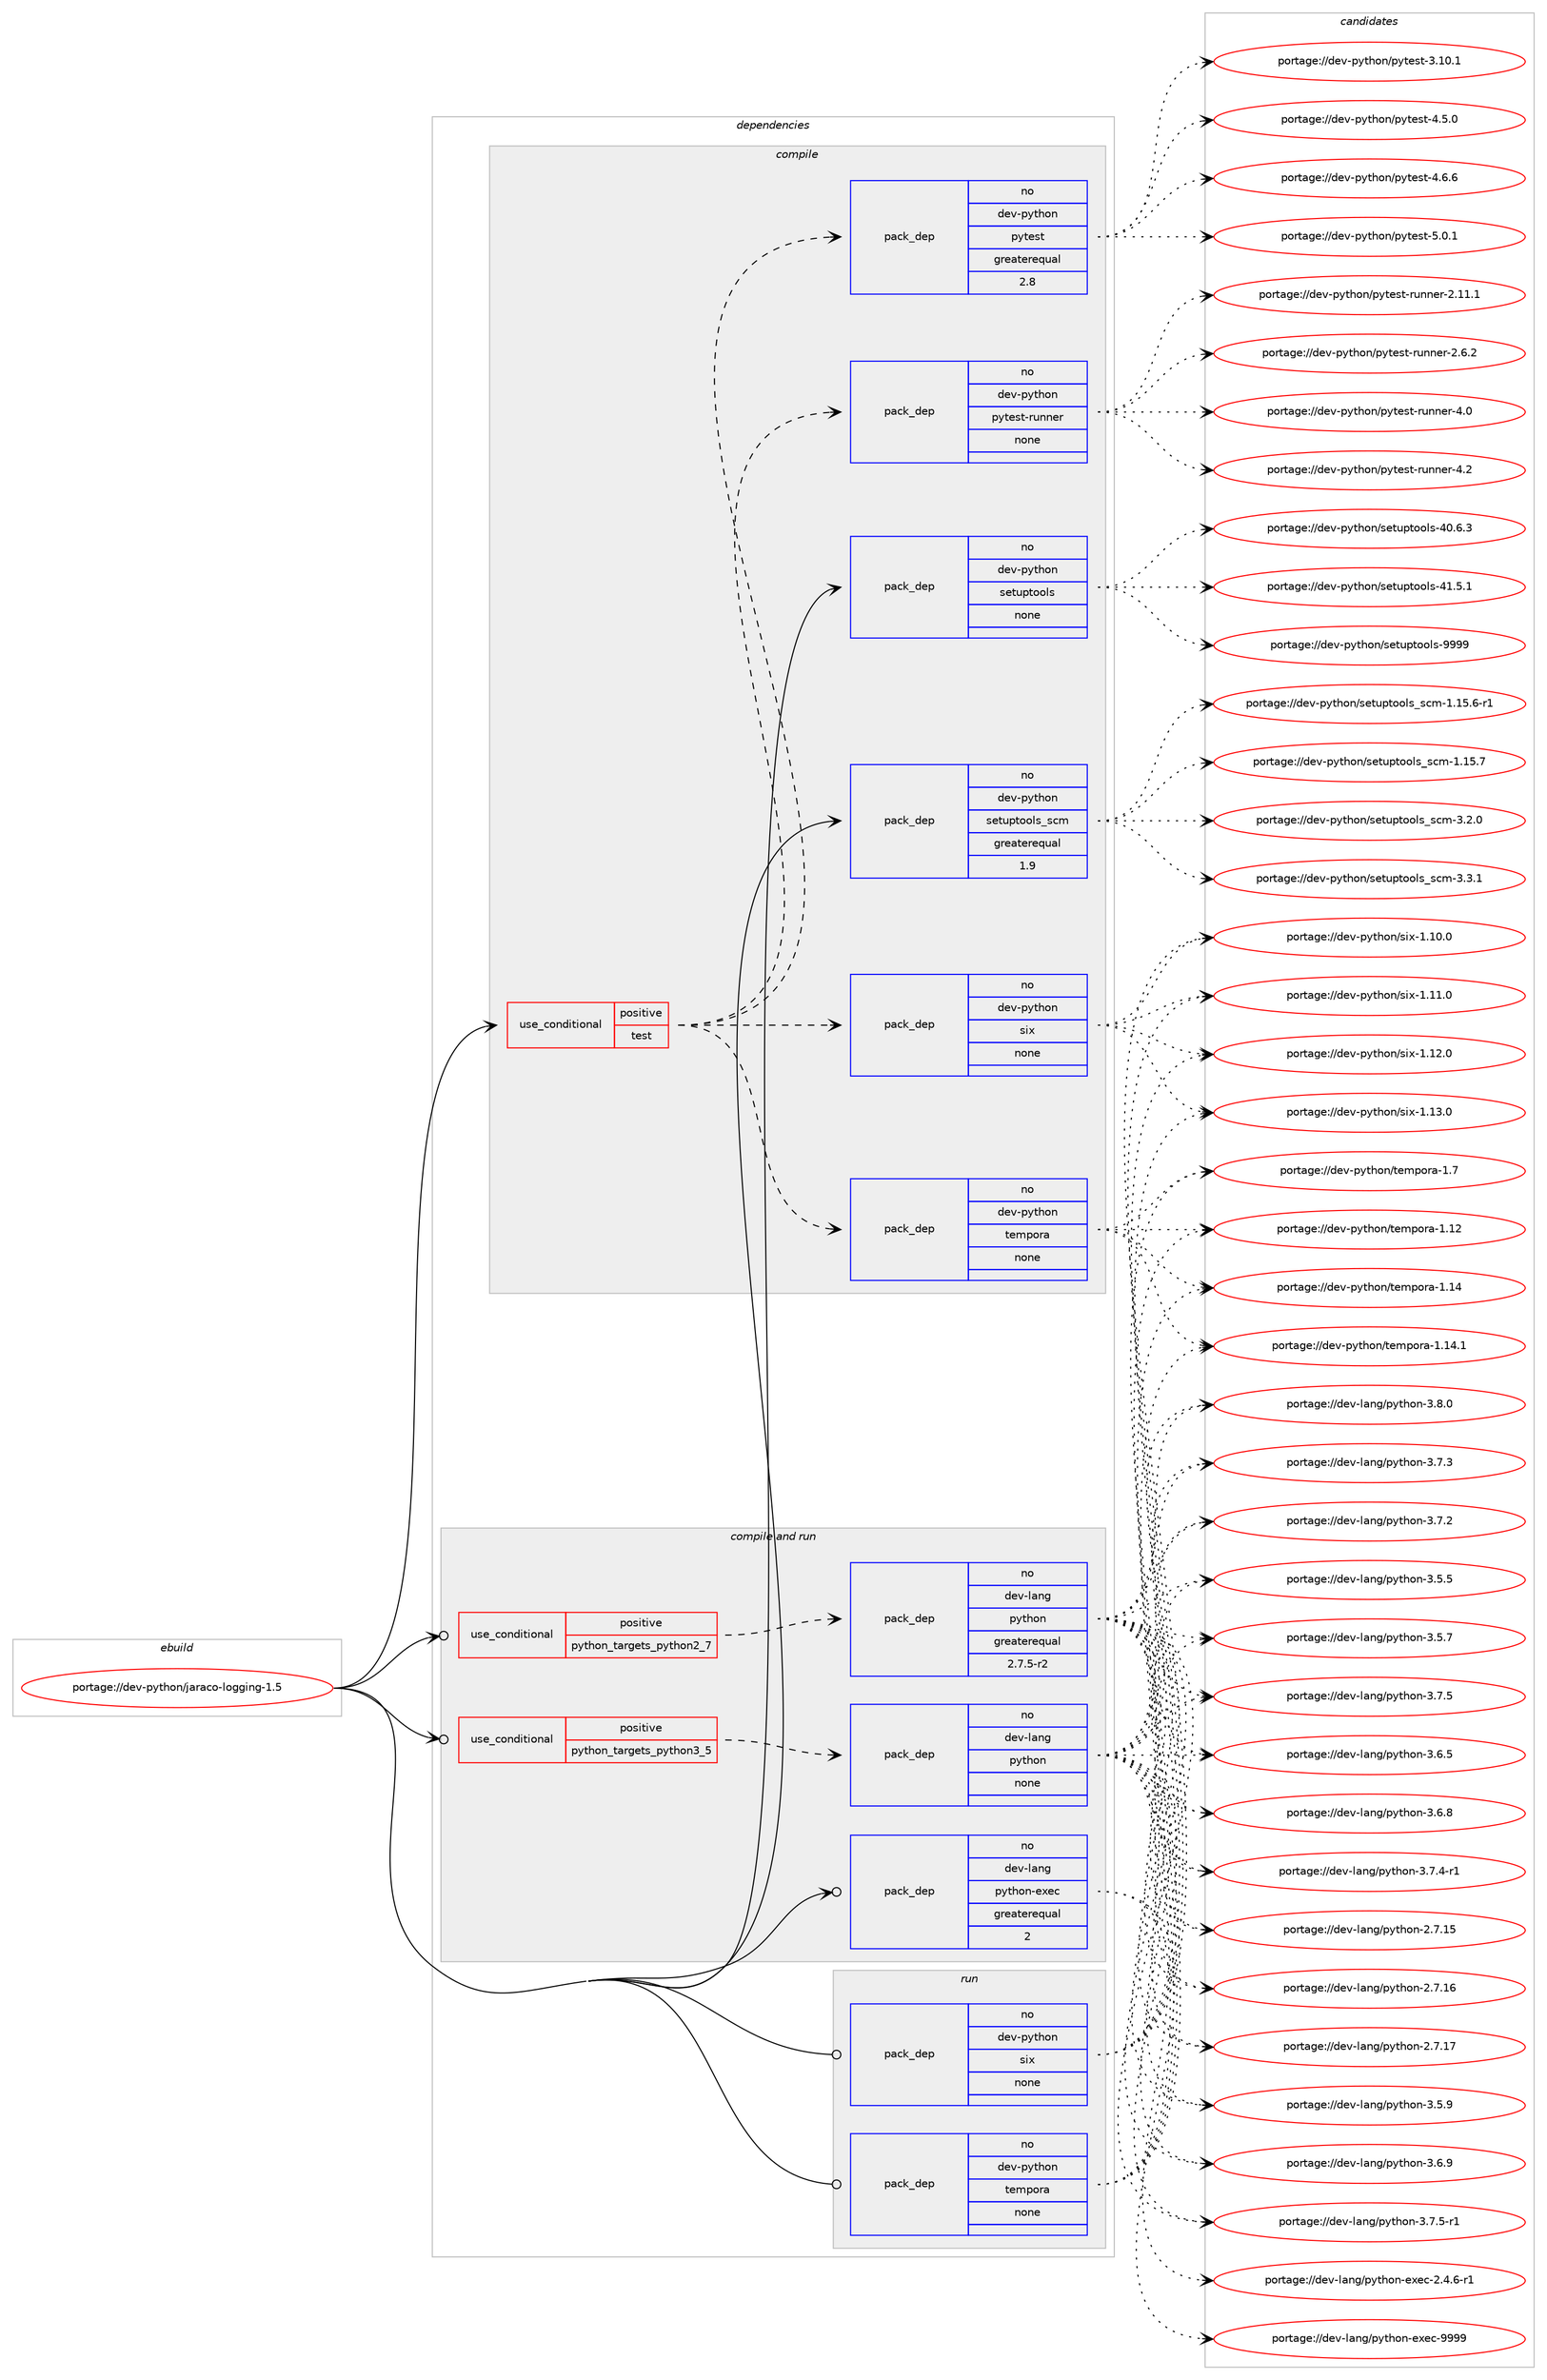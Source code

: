 digraph prolog {

# *************
# Graph options
# *************

newrank=true;
concentrate=true;
compound=true;
graph [rankdir=LR,fontname=Helvetica,fontsize=10,ranksep=1.5];#, ranksep=2.5, nodesep=0.2];
edge  [arrowhead=vee];
node  [fontname=Helvetica,fontsize=10];

# **********
# The ebuild
# **********

subgraph cluster_leftcol {
color=gray;
rank=same;
label=<<i>ebuild</i>>;
id [label="portage://dev-python/jaraco-logging-1.5", color=red, width=4, href="../dev-python/jaraco-logging-1.5.svg"];
}

# ****************
# The dependencies
# ****************

subgraph cluster_midcol {
color=gray;
label=<<i>dependencies</i>>;
subgraph cluster_compile {
fillcolor="#eeeeee";
style=filled;
label=<<i>compile</i>>;
subgraph cond30477 {
dependency145445 [label=<<TABLE BORDER="0" CELLBORDER="1" CELLSPACING="0" CELLPADDING="4"><TR><TD ROWSPAN="3" CELLPADDING="10">use_conditional</TD></TR><TR><TD>positive</TD></TR><TR><TD>test</TD></TR></TABLE>>, shape=none, color=red];
subgraph pack111646 {
dependency145446 [label=<<TABLE BORDER="0" CELLBORDER="1" CELLSPACING="0" CELLPADDING="4" WIDTH="220"><TR><TD ROWSPAN="6" CELLPADDING="30">pack_dep</TD></TR><TR><TD WIDTH="110">no</TD></TR><TR><TD>dev-python</TD></TR><TR><TD>six</TD></TR><TR><TD>none</TD></TR><TR><TD></TD></TR></TABLE>>, shape=none, color=blue];
}
dependency145445:e -> dependency145446:w [weight=20,style="dashed",arrowhead="vee"];
subgraph pack111647 {
dependency145447 [label=<<TABLE BORDER="0" CELLBORDER="1" CELLSPACING="0" CELLPADDING="4" WIDTH="220"><TR><TD ROWSPAN="6" CELLPADDING="30">pack_dep</TD></TR><TR><TD WIDTH="110">no</TD></TR><TR><TD>dev-python</TD></TR><TR><TD>tempora</TD></TR><TR><TD>none</TD></TR><TR><TD></TD></TR></TABLE>>, shape=none, color=blue];
}
dependency145445:e -> dependency145447:w [weight=20,style="dashed",arrowhead="vee"];
subgraph pack111648 {
dependency145448 [label=<<TABLE BORDER="0" CELLBORDER="1" CELLSPACING="0" CELLPADDING="4" WIDTH="220"><TR><TD ROWSPAN="6" CELLPADDING="30">pack_dep</TD></TR><TR><TD WIDTH="110">no</TD></TR><TR><TD>dev-python</TD></TR><TR><TD>pytest</TD></TR><TR><TD>greaterequal</TD></TR><TR><TD>2.8</TD></TR></TABLE>>, shape=none, color=blue];
}
dependency145445:e -> dependency145448:w [weight=20,style="dashed",arrowhead="vee"];
subgraph pack111649 {
dependency145449 [label=<<TABLE BORDER="0" CELLBORDER="1" CELLSPACING="0" CELLPADDING="4" WIDTH="220"><TR><TD ROWSPAN="6" CELLPADDING="30">pack_dep</TD></TR><TR><TD WIDTH="110">no</TD></TR><TR><TD>dev-python</TD></TR><TR><TD>pytest-runner</TD></TR><TR><TD>none</TD></TR><TR><TD></TD></TR></TABLE>>, shape=none, color=blue];
}
dependency145445:e -> dependency145449:w [weight=20,style="dashed",arrowhead="vee"];
}
id:e -> dependency145445:w [weight=20,style="solid",arrowhead="vee"];
subgraph pack111650 {
dependency145450 [label=<<TABLE BORDER="0" CELLBORDER="1" CELLSPACING="0" CELLPADDING="4" WIDTH="220"><TR><TD ROWSPAN="6" CELLPADDING="30">pack_dep</TD></TR><TR><TD WIDTH="110">no</TD></TR><TR><TD>dev-python</TD></TR><TR><TD>setuptools</TD></TR><TR><TD>none</TD></TR><TR><TD></TD></TR></TABLE>>, shape=none, color=blue];
}
id:e -> dependency145450:w [weight=20,style="solid",arrowhead="vee"];
subgraph pack111651 {
dependency145451 [label=<<TABLE BORDER="0" CELLBORDER="1" CELLSPACING="0" CELLPADDING="4" WIDTH="220"><TR><TD ROWSPAN="6" CELLPADDING="30">pack_dep</TD></TR><TR><TD WIDTH="110">no</TD></TR><TR><TD>dev-python</TD></TR><TR><TD>setuptools_scm</TD></TR><TR><TD>greaterequal</TD></TR><TR><TD>1.9</TD></TR></TABLE>>, shape=none, color=blue];
}
id:e -> dependency145451:w [weight=20,style="solid",arrowhead="vee"];
}
subgraph cluster_compileandrun {
fillcolor="#eeeeee";
style=filled;
label=<<i>compile and run</i>>;
subgraph cond30478 {
dependency145452 [label=<<TABLE BORDER="0" CELLBORDER="1" CELLSPACING="0" CELLPADDING="4"><TR><TD ROWSPAN="3" CELLPADDING="10">use_conditional</TD></TR><TR><TD>positive</TD></TR><TR><TD>python_targets_python2_7</TD></TR></TABLE>>, shape=none, color=red];
subgraph pack111652 {
dependency145453 [label=<<TABLE BORDER="0" CELLBORDER="1" CELLSPACING="0" CELLPADDING="4" WIDTH="220"><TR><TD ROWSPAN="6" CELLPADDING="30">pack_dep</TD></TR><TR><TD WIDTH="110">no</TD></TR><TR><TD>dev-lang</TD></TR><TR><TD>python</TD></TR><TR><TD>greaterequal</TD></TR><TR><TD>2.7.5-r2</TD></TR></TABLE>>, shape=none, color=blue];
}
dependency145452:e -> dependency145453:w [weight=20,style="dashed",arrowhead="vee"];
}
id:e -> dependency145452:w [weight=20,style="solid",arrowhead="odotvee"];
subgraph cond30479 {
dependency145454 [label=<<TABLE BORDER="0" CELLBORDER="1" CELLSPACING="0" CELLPADDING="4"><TR><TD ROWSPAN="3" CELLPADDING="10">use_conditional</TD></TR><TR><TD>positive</TD></TR><TR><TD>python_targets_python3_5</TD></TR></TABLE>>, shape=none, color=red];
subgraph pack111653 {
dependency145455 [label=<<TABLE BORDER="0" CELLBORDER="1" CELLSPACING="0" CELLPADDING="4" WIDTH="220"><TR><TD ROWSPAN="6" CELLPADDING="30">pack_dep</TD></TR><TR><TD WIDTH="110">no</TD></TR><TR><TD>dev-lang</TD></TR><TR><TD>python</TD></TR><TR><TD>none</TD></TR><TR><TD></TD></TR></TABLE>>, shape=none, color=blue];
}
dependency145454:e -> dependency145455:w [weight=20,style="dashed",arrowhead="vee"];
}
id:e -> dependency145454:w [weight=20,style="solid",arrowhead="odotvee"];
subgraph pack111654 {
dependency145456 [label=<<TABLE BORDER="0" CELLBORDER="1" CELLSPACING="0" CELLPADDING="4" WIDTH="220"><TR><TD ROWSPAN="6" CELLPADDING="30">pack_dep</TD></TR><TR><TD WIDTH="110">no</TD></TR><TR><TD>dev-lang</TD></TR><TR><TD>python-exec</TD></TR><TR><TD>greaterequal</TD></TR><TR><TD>2</TD></TR></TABLE>>, shape=none, color=blue];
}
id:e -> dependency145456:w [weight=20,style="solid",arrowhead="odotvee"];
}
subgraph cluster_run {
fillcolor="#eeeeee";
style=filled;
label=<<i>run</i>>;
subgraph pack111655 {
dependency145457 [label=<<TABLE BORDER="0" CELLBORDER="1" CELLSPACING="0" CELLPADDING="4" WIDTH="220"><TR><TD ROWSPAN="6" CELLPADDING="30">pack_dep</TD></TR><TR><TD WIDTH="110">no</TD></TR><TR><TD>dev-python</TD></TR><TR><TD>six</TD></TR><TR><TD>none</TD></TR><TR><TD></TD></TR></TABLE>>, shape=none, color=blue];
}
id:e -> dependency145457:w [weight=20,style="solid",arrowhead="odot"];
subgraph pack111656 {
dependency145458 [label=<<TABLE BORDER="0" CELLBORDER="1" CELLSPACING="0" CELLPADDING="4" WIDTH="220"><TR><TD ROWSPAN="6" CELLPADDING="30">pack_dep</TD></TR><TR><TD WIDTH="110">no</TD></TR><TR><TD>dev-python</TD></TR><TR><TD>tempora</TD></TR><TR><TD>none</TD></TR><TR><TD></TD></TR></TABLE>>, shape=none, color=blue];
}
id:e -> dependency145458:w [weight=20,style="solid",arrowhead="odot"];
}
}

# **************
# The candidates
# **************

subgraph cluster_choices {
rank=same;
color=gray;
label=<<i>candidates</i>>;

subgraph choice111646 {
color=black;
nodesep=1;
choiceportage100101118451121211161041111104711510512045494649484648 [label="portage://dev-python/six-1.10.0", color=red, width=4,href="../dev-python/six-1.10.0.svg"];
choiceportage100101118451121211161041111104711510512045494649494648 [label="portage://dev-python/six-1.11.0", color=red, width=4,href="../dev-python/six-1.11.0.svg"];
choiceportage100101118451121211161041111104711510512045494649504648 [label="portage://dev-python/six-1.12.0", color=red, width=4,href="../dev-python/six-1.12.0.svg"];
choiceportage100101118451121211161041111104711510512045494649514648 [label="portage://dev-python/six-1.13.0", color=red, width=4,href="../dev-python/six-1.13.0.svg"];
dependency145446:e -> choiceportage100101118451121211161041111104711510512045494649484648:w [style=dotted,weight="100"];
dependency145446:e -> choiceportage100101118451121211161041111104711510512045494649494648:w [style=dotted,weight="100"];
dependency145446:e -> choiceportage100101118451121211161041111104711510512045494649504648:w [style=dotted,weight="100"];
dependency145446:e -> choiceportage100101118451121211161041111104711510512045494649514648:w [style=dotted,weight="100"];
}
subgraph choice111647 {
color=black;
nodesep=1;
choiceportage1001011184511212111610411111047116101109112111114974549464950 [label="portage://dev-python/tempora-1.12", color=red, width=4,href="../dev-python/tempora-1.12.svg"];
choiceportage1001011184511212111610411111047116101109112111114974549464952 [label="portage://dev-python/tempora-1.14", color=red, width=4,href="../dev-python/tempora-1.14.svg"];
choiceportage10010111845112121116104111110471161011091121111149745494649524649 [label="portage://dev-python/tempora-1.14.1", color=red, width=4,href="../dev-python/tempora-1.14.1.svg"];
choiceportage10010111845112121116104111110471161011091121111149745494655 [label="portage://dev-python/tempora-1.7", color=red, width=4,href="../dev-python/tempora-1.7.svg"];
dependency145447:e -> choiceportage1001011184511212111610411111047116101109112111114974549464950:w [style=dotted,weight="100"];
dependency145447:e -> choiceportage1001011184511212111610411111047116101109112111114974549464952:w [style=dotted,weight="100"];
dependency145447:e -> choiceportage10010111845112121116104111110471161011091121111149745494649524649:w [style=dotted,weight="100"];
dependency145447:e -> choiceportage10010111845112121116104111110471161011091121111149745494655:w [style=dotted,weight="100"];
}
subgraph choice111648 {
color=black;
nodesep=1;
choiceportage100101118451121211161041111104711212111610111511645514649484649 [label="portage://dev-python/pytest-3.10.1", color=red, width=4,href="../dev-python/pytest-3.10.1.svg"];
choiceportage1001011184511212111610411111047112121116101115116455246534648 [label="portage://dev-python/pytest-4.5.0", color=red, width=4,href="../dev-python/pytest-4.5.0.svg"];
choiceportage1001011184511212111610411111047112121116101115116455246544654 [label="portage://dev-python/pytest-4.6.6", color=red, width=4,href="../dev-python/pytest-4.6.6.svg"];
choiceportage1001011184511212111610411111047112121116101115116455346484649 [label="portage://dev-python/pytest-5.0.1", color=red, width=4,href="../dev-python/pytest-5.0.1.svg"];
dependency145448:e -> choiceportage100101118451121211161041111104711212111610111511645514649484649:w [style=dotted,weight="100"];
dependency145448:e -> choiceportage1001011184511212111610411111047112121116101115116455246534648:w [style=dotted,weight="100"];
dependency145448:e -> choiceportage1001011184511212111610411111047112121116101115116455246544654:w [style=dotted,weight="100"];
dependency145448:e -> choiceportage1001011184511212111610411111047112121116101115116455346484649:w [style=dotted,weight="100"];
}
subgraph choice111649 {
color=black;
nodesep=1;
choiceportage10010111845112121116104111110471121211161011151164511411711011010111445504649494649 [label="portage://dev-python/pytest-runner-2.11.1", color=red, width=4,href="../dev-python/pytest-runner-2.11.1.svg"];
choiceportage100101118451121211161041111104711212111610111511645114117110110101114455046544650 [label="portage://dev-python/pytest-runner-2.6.2", color=red, width=4,href="../dev-python/pytest-runner-2.6.2.svg"];
choiceportage10010111845112121116104111110471121211161011151164511411711011010111445524648 [label="portage://dev-python/pytest-runner-4.0", color=red, width=4,href="../dev-python/pytest-runner-4.0.svg"];
choiceportage10010111845112121116104111110471121211161011151164511411711011010111445524650 [label="portage://dev-python/pytest-runner-4.2", color=red, width=4,href="../dev-python/pytest-runner-4.2.svg"];
dependency145449:e -> choiceportage10010111845112121116104111110471121211161011151164511411711011010111445504649494649:w [style=dotted,weight="100"];
dependency145449:e -> choiceportage100101118451121211161041111104711212111610111511645114117110110101114455046544650:w [style=dotted,weight="100"];
dependency145449:e -> choiceportage10010111845112121116104111110471121211161011151164511411711011010111445524648:w [style=dotted,weight="100"];
dependency145449:e -> choiceportage10010111845112121116104111110471121211161011151164511411711011010111445524650:w [style=dotted,weight="100"];
}
subgraph choice111650 {
color=black;
nodesep=1;
choiceportage100101118451121211161041111104711510111611711211611111110811545524846544651 [label="portage://dev-python/setuptools-40.6.3", color=red, width=4,href="../dev-python/setuptools-40.6.3.svg"];
choiceportage100101118451121211161041111104711510111611711211611111110811545524946534649 [label="portage://dev-python/setuptools-41.5.1", color=red, width=4,href="../dev-python/setuptools-41.5.1.svg"];
choiceportage10010111845112121116104111110471151011161171121161111111081154557575757 [label="portage://dev-python/setuptools-9999", color=red, width=4,href="../dev-python/setuptools-9999.svg"];
dependency145450:e -> choiceportage100101118451121211161041111104711510111611711211611111110811545524846544651:w [style=dotted,weight="100"];
dependency145450:e -> choiceportage100101118451121211161041111104711510111611711211611111110811545524946534649:w [style=dotted,weight="100"];
dependency145450:e -> choiceportage10010111845112121116104111110471151011161171121161111111081154557575757:w [style=dotted,weight="100"];
}
subgraph choice111651 {
color=black;
nodesep=1;
choiceportage10010111845112121116104111110471151011161171121161111111081159511599109454946495346544511449 [label="portage://dev-python/setuptools_scm-1.15.6-r1", color=red, width=4,href="../dev-python/setuptools_scm-1.15.6-r1.svg"];
choiceportage1001011184511212111610411111047115101116117112116111111108115951159910945494649534655 [label="portage://dev-python/setuptools_scm-1.15.7", color=red, width=4,href="../dev-python/setuptools_scm-1.15.7.svg"];
choiceportage10010111845112121116104111110471151011161171121161111111081159511599109455146504648 [label="portage://dev-python/setuptools_scm-3.2.0", color=red, width=4,href="../dev-python/setuptools_scm-3.2.0.svg"];
choiceportage10010111845112121116104111110471151011161171121161111111081159511599109455146514649 [label="portage://dev-python/setuptools_scm-3.3.1", color=red, width=4,href="../dev-python/setuptools_scm-3.3.1.svg"];
dependency145451:e -> choiceportage10010111845112121116104111110471151011161171121161111111081159511599109454946495346544511449:w [style=dotted,weight="100"];
dependency145451:e -> choiceportage1001011184511212111610411111047115101116117112116111111108115951159910945494649534655:w [style=dotted,weight="100"];
dependency145451:e -> choiceportage10010111845112121116104111110471151011161171121161111111081159511599109455146504648:w [style=dotted,weight="100"];
dependency145451:e -> choiceportage10010111845112121116104111110471151011161171121161111111081159511599109455146514649:w [style=dotted,weight="100"];
}
subgraph choice111652 {
color=black;
nodesep=1;
choiceportage10010111845108971101034711212111610411111045504655464953 [label="portage://dev-lang/python-2.7.15", color=red, width=4,href="../dev-lang/python-2.7.15.svg"];
choiceportage10010111845108971101034711212111610411111045504655464954 [label="portage://dev-lang/python-2.7.16", color=red, width=4,href="../dev-lang/python-2.7.16.svg"];
choiceportage10010111845108971101034711212111610411111045504655464955 [label="portage://dev-lang/python-2.7.17", color=red, width=4,href="../dev-lang/python-2.7.17.svg"];
choiceportage100101118451089711010347112121116104111110455146534653 [label="portage://dev-lang/python-3.5.5", color=red, width=4,href="../dev-lang/python-3.5.5.svg"];
choiceportage100101118451089711010347112121116104111110455146534655 [label="portage://dev-lang/python-3.5.7", color=red, width=4,href="../dev-lang/python-3.5.7.svg"];
choiceportage100101118451089711010347112121116104111110455146534657 [label="portage://dev-lang/python-3.5.9", color=red, width=4,href="../dev-lang/python-3.5.9.svg"];
choiceportage100101118451089711010347112121116104111110455146544653 [label="portage://dev-lang/python-3.6.5", color=red, width=4,href="../dev-lang/python-3.6.5.svg"];
choiceportage100101118451089711010347112121116104111110455146544656 [label="portage://dev-lang/python-3.6.8", color=red, width=4,href="../dev-lang/python-3.6.8.svg"];
choiceportage100101118451089711010347112121116104111110455146544657 [label="portage://dev-lang/python-3.6.9", color=red, width=4,href="../dev-lang/python-3.6.9.svg"];
choiceportage100101118451089711010347112121116104111110455146554650 [label="portage://dev-lang/python-3.7.2", color=red, width=4,href="../dev-lang/python-3.7.2.svg"];
choiceportage100101118451089711010347112121116104111110455146554651 [label="portage://dev-lang/python-3.7.3", color=red, width=4,href="../dev-lang/python-3.7.3.svg"];
choiceportage1001011184510897110103471121211161041111104551465546524511449 [label="portage://dev-lang/python-3.7.4-r1", color=red, width=4,href="../dev-lang/python-3.7.4-r1.svg"];
choiceportage100101118451089711010347112121116104111110455146554653 [label="portage://dev-lang/python-3.7.5", color=red, width=4,href="../dev-lang/python-3.7.5.svg"];
choiceportage1001011184510897110103471121211161041111104551465546534511449 [label="portage://dev-lang/python-3.7.5-r1", color=red, width=4,href="../dev-lang/python-3.7.5-r1.svg"];
choiceportage100101118451089711010347112121116104111110455146564648 [label="portage://dev-lang/python-3.8.0", color=red, width=4,href="../dev-lang/python-3.8.0.svg"];
dependency145453:e -> choiceportage10010111845108971101034711212111610411111045504655464953:w [style=dotted,weight="100"];
dependency145453:e -> choiceportage10010111845108971101034711212111610411111045504655464954:w [style=dotted,weight="100"];
dependency145453:e -> choiceportage10010111845108971101034711212111610411111045504655464955:w [style=dotted,weight="100"];
dependency145453:e -> choiceportage100101118451089711010347112121116104111110455146534653:w [style=dotted,weight="100"];
dependency145453:e -> choiceportage100101118451089711010347112121116104111110455146534655:w [style=dotted,weight="100"];
dependency145453:e -> choiceportage100101118451089711010347112121116104111110455146534657:w [style=dotted,weight="100"];
dependency145453:e -> choiceportage100101118451089711010347112121116104111110455146544653:w [style=dotted,weight="100"];
dependency145453:e -> choiceportage100101118451089711010347112121116104111110455146544656:w [style=dotted,weight="100"];
dependency145453:e -> choiceportage100101118451089711010347112121116104111110455146544657:w [style=dotted,weight="100"];
dependency145453:e -> choiceportage100101118451089711010347112121116104111110455146554650:w [style=dotted,weight="100"];
dependency145453:e -> choiceportage100101118451089711010347112121116104111110455146554651:w [style=dotted,weight="100"];
dependency145453:e -> choiceportage1001011184510897110103471121211161041111104551465546524511449:w [style=dotted,weight="100"];
dependency145453:e -> choiceportage100101118451089711010347112121116104111110455146554653:w [style=dotted,weight="100"];
dependency145453:e -> choiceportage1001011184510897110103471121211161041111104551465546534511449:w [style=dotted,weight="100"];
dependency145453:e -> choiceportage100101118451089711010347112121116104111110455146564648:w [style=dotted,weight="100"];
}
subgraph choice111653 {
color=black;
nodesep=1;
choiceportage10010111845108971101034711212111610411111045504655464953 [label="portage://dev-lang/python-2.7.15", color=red, width=4,href="../dev-lang/python-2.7.15.svg"];
choiceportage10010111845108971101034711212111610411111045504655464954 [label="portage://dev-lang/python-2.7.16", color=red, width=4,href="../dev-lang/python-2.7.16.svg"];
choiceportage10010111845108971101034711212111610411111045504655464955 [label="portage://dev-lang/python-2.7.17", color=red, width=4,href="../dev-lang/python-2.7.17.svg"];
choiceportage100101118451089711010347112121116104111110455146534653 [label="portage://dev-lang/python-3.5.5", color=red, width=4,href="../dev-lang/python-3.5.5.svg"];
choiceportage100101118451089711010347112121116104111110455146534655 [label="portage://dev-lang/python-3.5.7", color=red, width=4,href="../dev-lang/python-3.5.7.svg"];
choiceportage100101118451089711010347112121116104111110455146534657 [label="portage://dev-lang/python-3.5.9", color=red, width=4,href="../dev-lang/python-3.5.9.svg"];
choiceportage100101118451089711010347112121116104111110455146544653 [label="portage://dev-lang/python-3.6.5", color=red, width=4,href="../dev-lang/python-3.6.5.svg"];
choiceportage100101118451089711010347112121116104111110455146544656 [label="portage://dev-lang/python-3.6.8", color=red, width=4,href="../dev-lang/python-3.6.8.svg"];
choiceportage100101118451089711010347112121116104111110455146544657 [label="portage://dev-lang/python-3.6.9", color=red, width=4,href="../dev-lang/python-3.6.9.svg"];
choiceportage100101118451089711010347112121116104111110455146554650 [label="portage://dev-lang/python-3.7.2", color=red, width=4,href="../dev-lang/python-3.7.2.svg"];
choiceportage100101118451089711010347112121116104111110455146554651 [label="portage://dev-lang/python-3.7.3", color=red, width=4,href="../dev-lang/python-3.7.3.svg"];
choiceportage1001011184510897110103471121211161041111104551465546524511449 [label="portage://dev-lang/python-3.7.4-r1", color=red, width=4,href="../dev-lang/python-3.7.4-r1.svg"];
choiceportage100101118451089711010347112121116104111110455146554653 [label="portage://dev-lang/python-3.7.5", color=red, width=4,href="../dev-lang/python-3.7.5.svg"];
choiceportage1001011184510897110103471121211161041111104551465546534511449 [label="portage://dev-lang/python-3.7.5-r1", color=red, width=4,href="../dev-lang/python-3.7.5-r1.svg"];
choiceportage100101118451089711010347112121116104111110455146564648 [label="portage://dev-lang/python-3.8.0", color=red, width=4,href="../dev-lang/python-3.8.0.svg"];
dependency145455:e -> choiceportage10010111845108971101034711212111610411111045504655464953:w [style=dotted,weight="100"];
dependency145455:e -> choiceportage10010111845108971101034711212111610411111045504655464954:w [style=dotted,weight="100"];
dependency145455:e -> choiceportage10010111845108971101034711212111610411111045504655464955:w [style=dotted,weight="100"];
dependency145455:e -> choiceportage100101118451089711010347112121116104111110455146534653:w [style=dotted,weight="100"];
dependency145455:e -> choiceportage100101118451089711010347112121116104111110455146534655:w [style=dotted,weight="100"];
dependency145455:e -> choiceportage100101118451089711010347112121116104111110455146534657:w [style=dotted,weight="100"];
dependency145455:e -> choiceportage100101118451089711010347112121116104111110455146544653:w [style=dotted,weight="100"];
dependency145455:e -> choiceportage100101118451089711010347112121116104111110455146544656:w [style=dotted,weight="100"];
dependency145455:e -> choiceportage100101118451089711010347112121116104111110455146544657:w [style=dotted,weight="100"];
dependency145455:e -> choiceportage100101118451089711010347112121116104111110455146554650:w [style=dotted,weight="100"];
dependency145455:e -> choiceportage100101118451089711010347112121116104111110455146554651:w [style=dotted,weight="100"];
dependency145455:e -> choiceportage1001011184510897110103471121211161041111104551465546524511449:w [style=dotted,weight="100"];
dependency145455:e -> choiceportage100101118451089711010347112121116104111110455146554653:w [style=dotted,weight="100"];
dependency145455:e -> choiceportage1001011184510897110103471121211161041111104551465546534511449:w [style=dotted,weight="100"];
dependency145455:e -> choiceportage100101118451089711010347112121116104111110455146564648:w [style=dotted,weight="100"];
}
subgraph choice111654 {
color=black;
nodesep=1;
choiceportage10010111845108971101034711212111610411111045101120101994550465246544511449 [label="portage://dev-lang/python-exec-2.4.6-r1", color=red, width=4,href="../dev-lang/python-exec-2.4.6-r1.svg"];
choiceportage10010111845108971101034711212111610411111045101120101994557575757 [label="portage://dev-lang/python-exec-9999", color=red, width=4,href="../dev-lang/python-exec-9999.svg"];
dependency145456:e -> choiceportage10010111845108971101034711212111610411111045101120101994550465246544511449:w [style=dotted,weight="100"];
dependency145456:e -> choiceportage10010111845108971101034711212111610411111045101120101994557575757:w [style=dotted,weight="100"];
}
subgraph choice111655 {
color=black;
nodesep=1;
choiceportage100101118451121211161041111104711510512045494649484648 [label="portage://dev-python/six-1.10.0", color=red, width=4,href="../dev-python/six-1.10.0.svg"];
choiceportage100101118451121211161041111104711510512045494649494648 [label="portage://dev-python/six-1.11.0", color=red, width=4,href="../dev-python/six-1.11.0.svg"];
choiceportage100101118451121211161041111104711510512045494649504648 [label="portage://dev-python/six-1.12.0", color=red, width=4,href="../dev-python/six-1.12.0.svg"];
choiceportage100101118451121211161041111104711510512045494649514648 [label="portage://dev-python/six-1.13.0", color=red, width=4,href="../dev-python/six-1.13.0.svg"];
dependency145457:e -> choiceportage100101118451121211161041111104711510512045494649484648:w [style=dotted,weight="100"];
dependency145457:e -> choiceportage100101118451121211161041111104711510512045494649494648:w [style=dotted,weight="100"];
dependency145457:e -> choiceportage100101118451121211161041111104711510512045494649504648:w [style=dotted,weight="100"];
dependency145457:e -> choiceportage100101118451121211161041111104711510512045494649514648:w [style=dotted,weight="100"];
}
subgraph choice111656 {
color=black;
nodesep=1;
choiceportage1001011184511212111610411111047116101109112111114974549464950 [label="portage://dev-python/tempora-1.12", color=red, width=4,href="../dev-python/tempora-1.12.svg"];
choiceportage1001011184511212111610411111047116101109112111114974549464952 [label="portage://dev-python/tempora-1.14", color=red, width=4,href="../dev-python/tempora-1.14.svg"];
choiceportage10010111845112121116104111110471161011091121111149745494649524649 [label="portage://dev-python/tempora-1.14.1", color=red, width=4,href="../dev-python/tempora-1.14.1.svg"];
choiceportage10010111845112121116104111110471161011091121111149745494655 [label="portage://dev-python/tempora-1.7", color=red, width=4,href="../dev-python/tempora-1.7.svg"];
dependency145458:e -> choiceportage1001011184511212111610411111047116101109112111114974549464950:w [style=dotted,weight="100"];
dependency145458:e -> choiceportage1001011184511212111610411111047116101109112111114974549464952:w [style=dotted,weight="100"];
dependency145458:e -> choiceportage10010111845112121116104111110471161011091121111149745494649524649:w [style=dotted,weight="100"];
dependency145458:e -> choiceportage10010111845112121116104111110471161011091121111149745494655:w [style=dotted,weight="100"];
}
}

}
